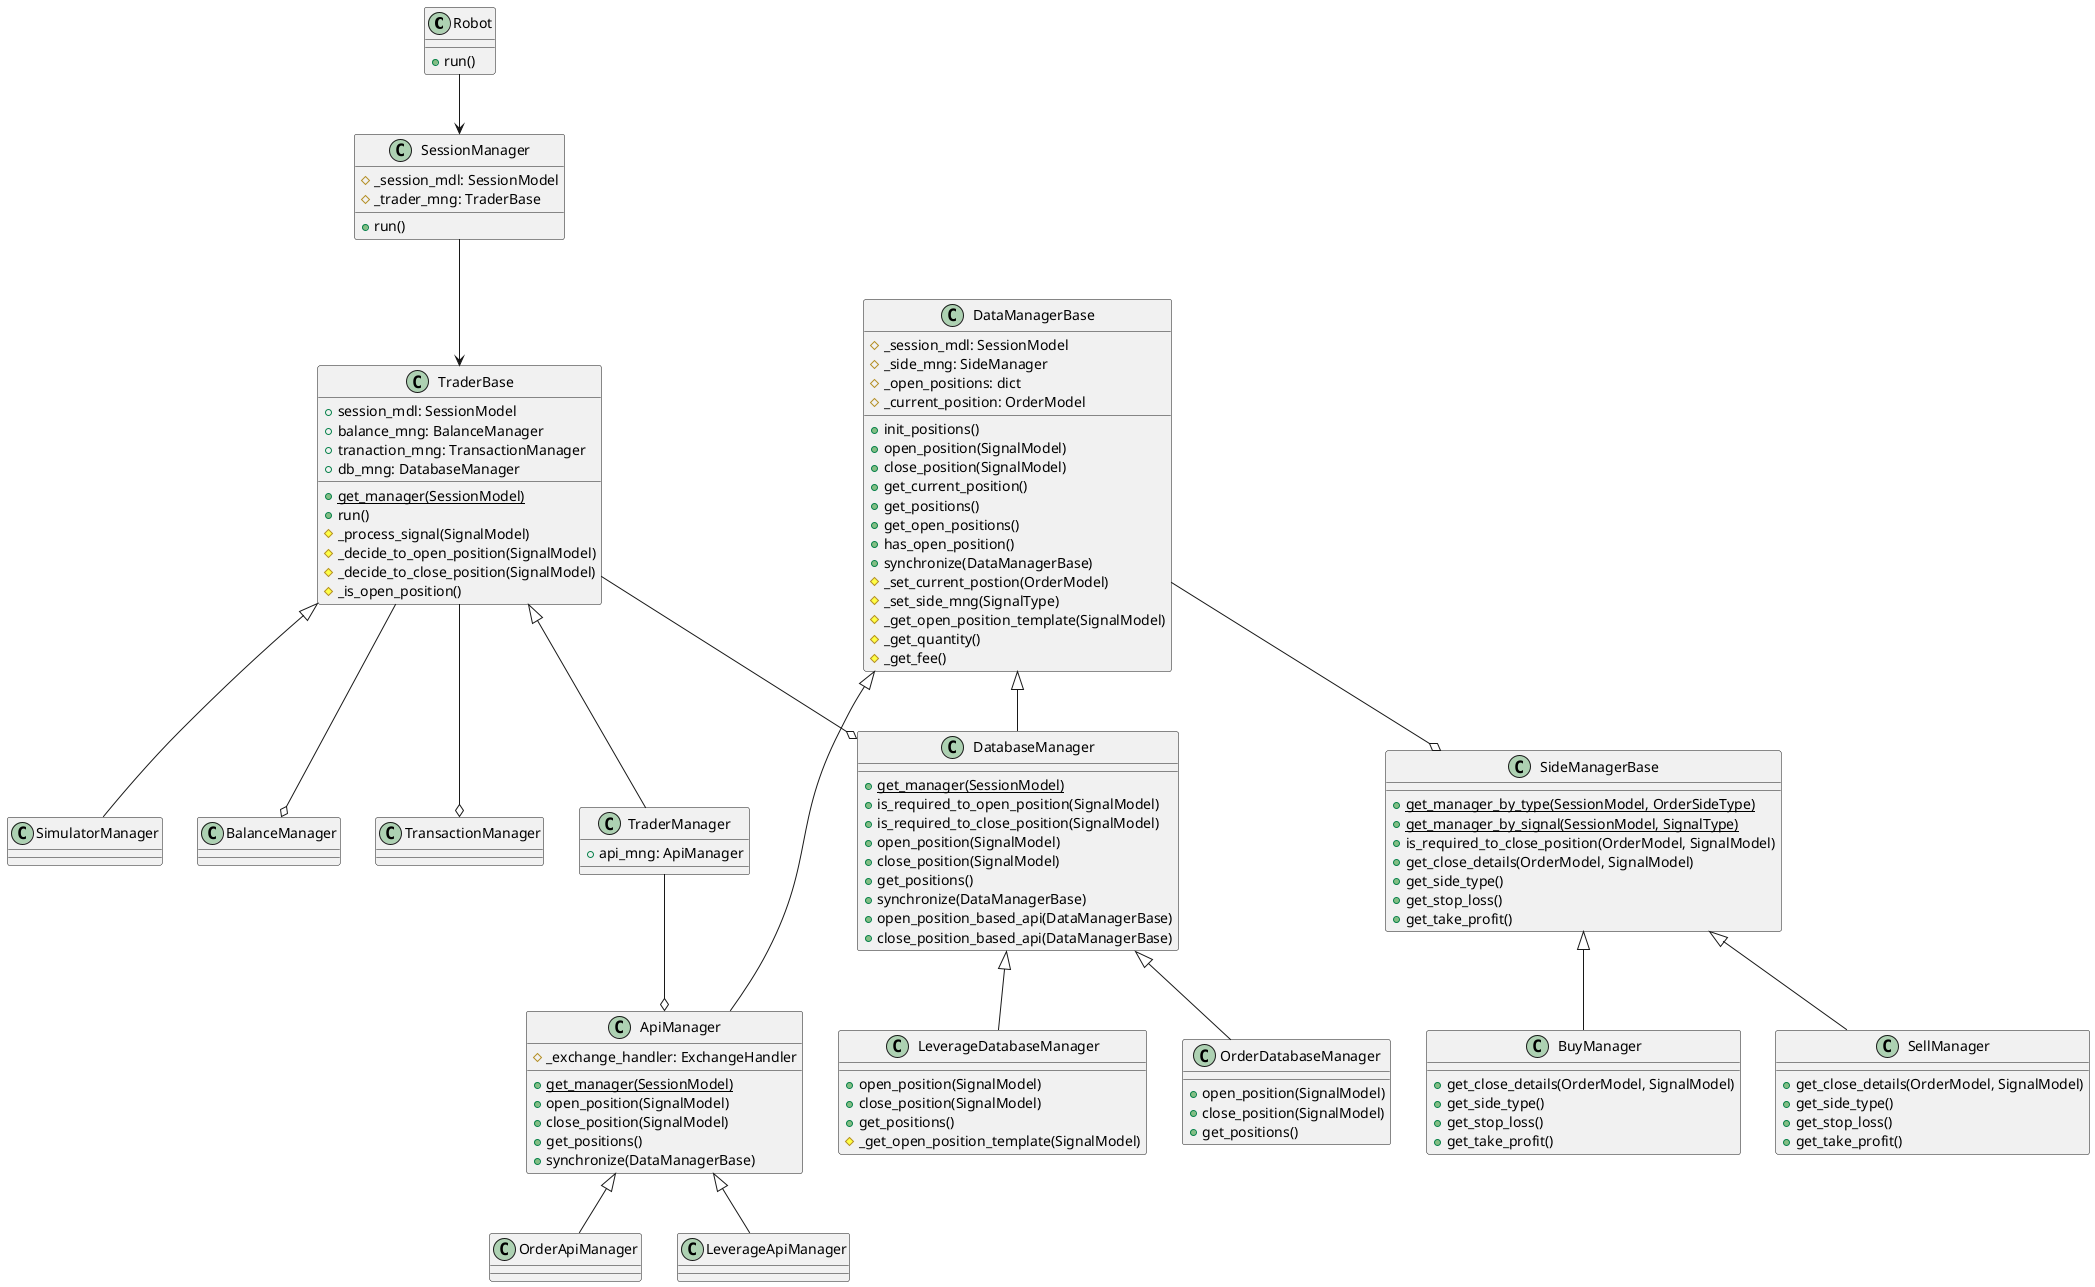 @startuml Class

' 1. During creation of the session check/schedule a job based on interval
' 2. The application job read active ssesions and procced the next steps for every session:
' 2.1. Read orders from the database
' 2.2. Read orders from exchange API
' 2.3. Get signals based on session config
' 2.4. Make a desicion regarding existing position/create a new position
' 2.4.1. Call API for open/close a position
' 2.4.2. Call DB
' 2.4.2.1. Add transaction
' 2.4.2.2. Update/Create the position
' 2.4.2.3. Update Balance

' The main class for trading - the first endpoint
class Robot {
    +run()
}

class SessionManager {
    #_session_mdl: SessionModel
    #_trader_mng: TraderBase

    +run()
}

class TransactionManager

class BalanceManager

class TraderBase {
    +session_mdl: SessionModel
    +balance_mng: BalanceManager
    +tranaction_mng: TransactionManager
    +db_mng: DatabaseManager

    +{static} get_manager(SessionModel)
    +run()
    #_process_signal(SignalModel)
    #_decide_to_open_position(SignalModel)
    #_decide_to_close_position(SignalModel)
    #_is_open_position()
}

TraderBase --o BalanceManager
TraderBase --o TransactionManager
TraderBase --o DatabaseManager

class TraderManager extends TraderBase {
    +api_mng: ApiManager
}

TraderManager --o ApiManager

class SimulatorManager extends TraderBase

class DataManagerBase {
    #_session_mdl: SessionModel
    #_side_mng: SideManager
    #_open_positions: dict
    #_current_position: OrderModel

    +init_positions()
    +open_position(SignalModel)
    +close_position(SignalModel)
    +get_current_position()
    +get_positions()
    +get_open_positions()
    +has_open_position()
    +synchronize(DataManagerBase)
    #_set_current_postion(OrderModel)
    #_set_side_mng(SignalType)
    #_get_open_position_template(SignalModel)
    #_get_quantity()
    #_get_fee()
}

DataManagerBase --o SideManagerBase

class ApiManager extends DataManagerBase {
    #_exchange_handler: ExchangeHandler

    +{static} get_manager(SessionModel)
    +open_position(SignalModel)
    +close_position(SignalModel)
    +get_positions()
    +synchronize(DataManagerBase)
}

class OrderApiManager extends ApiManager
class LeverageApiManager extends ApiManager

class DatabaseManager extends DataManagerBase {
    +{static} get_manager(SessionModel)
    +is_required_to_open_position(SignalModel)
    +is_required_to_close_position(SignalModel)
    +open_position(SignalModel)
    +close_position(SignalModel)
    +get_positions()
    +synchronize(DataManagerBase)
    +open_position_based_api(DataManagerBase)
    +close_position_based_api(DataManagerBase)
}

class OrderDatabaseManager extends DatabaseManager {
    +open_position(SignalModel)
    +close_position(SignalModel)
    +get_positions()
}

class LeverageDatabaseManager extends DatabaseManager {
    +open_position(SignalModel)
    +close_position(SignalModel)
    +get_positions()
    #_get_open_position_template(SignalModel)
}

class SideManagerBase {
    +{static} get_manager_by_type(SessionModel, OrderSideType)
    +{static} get_manager_by_signal(SessionModel, SignalType)
    +is_required_to_close_position(OrderModel, SignalModel)
    +get_close_details(OrderModel, SignalModel)
    +get_side_type()
    +get_stop_loss()
    +get_take_profit()
}

class SellManager extends SideManagerBase {
    +get_close_details(OrderModel, SignalModel)
    +get_side_type()
    +get_stop_loss()
    +get_take_profit()
}

class BuyManager extends SideManagerBase {
    +get_close_details(OrderModel, SignalModel)
    +get_side_type()
    +get_stop_loss()
    +get_take_profit()
}

Robot --> SessionManager
SessionManager --> TraderBase

@enduml
